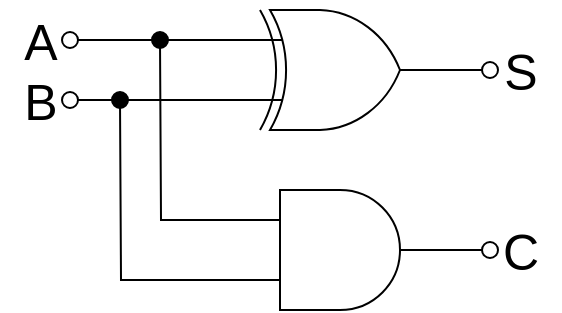 <mxfile version="22.0.6" type="github">
  <diagram name="Page-1" id="7e7NwFTVQ0d2gSkj2mEa">
    <mxGraphModel dx="297" dy="514" grid="1" gridSize="10" guides="1" tooltips="1" connect="1" arrows="1" fold="1" page="1" pageScale="1" pageWidth="1169" pageHeight="827" math="0" shadow="0">
      <root>
        <mxCell id="0" />
        <mxCell id="1" parent="0" />
        <mxCell id="1g4suXIL8E-zPy5jH3K--1" value="" style="verticalLabelPosition=bottom;shadow=0;dashed=0;align=center;html=1;verticalAlign=top;shape=mxgraph.electrical.logic_gates.logic_gate;operation=xor;" vertex="1" parent="1">
          <mxGeometry x="160" y="240" width="100" height="60" as="geometry" />
        </mxCell>
        <mxCell id="1g4suXIL8E-zPy5jH3K--10" style="edgeStyle=orthogonalEdgeStyle;shape=connector;rounded=0;orthogonalLoop=1;jettySize=auto;html=1;exitX=0;exitY=0.25;exitDx=0;exitDy=0;exitPerimeter=0;labelBackgroundColor=default;strokeColor=default;align=center;verticalAlign=middle;fontFamily=Helvetica;fontSize=11;fontColor=default;endArrow=none;endFill=0;endSize=6;" edge="1" parent="1" source="1g4suXIL8E-zPy5jH3K--2">
          <mxGeometry relative="1" as="geometry">
            <mxPoint x="120" y="255" as="targetPoint" />
          </mxGeometry>
        </mxCell>
        <mxCell id="1g4suXIL8E-zPy5jH3K--11" style="edgeStyle=orthogonalEdgeStyle;shape=connector;rounded=0;orthogonalLoop=1;jettySize=auto;html=1;exitX=0;exitY=0.75;exitDx=0;exitDy=0;exitPerimeter=0;labelBackgroundColor=default;strokeColor=default;align=center;verticalAlign=middle;fontFamily=Helvetica;fontSize=11;fontColor=default;endArrow=none;endFill=0;" edge="1" parent="1" source="1g4suXIL8E-zPy5jH3K--2">
          <mxGeometry relative="1" as="geometry">
            <mxPoint x="100" y="285" as="targetPoint" />
          </mxGeometry>
        </mxCell>
        <mxCell id="1g4suXIL8E-zPy5jH3K--2" value="" style="verticalLabelPosition=bottom;shadow=0;dashed=0;align=center;html=1;verticalAlign=top;shape=mxgraph.electrical.logic_gates.logic_gate;operation=and;" vertex="1" parent="1">
          <mxGeometry x="160" y="330" width="100" height="60" as="geometry" />
        </mxCell>
        <mxCell id="1g4suXIL8E-zPy5jH3K--8" style="edgeStyle=orthogonalEdgeStyle;rounded=0;orthogonalLoop=1;jettySize=auto;html=1;exitX=0;exitY=0.25;exitDx=0;exitDy=0;exitPerimeter=0;entryX=0.9;entryY=0.5;entryDx=0;entryDy=0;entryPerimeter=0;endArrow=none;endFill=0;" edge="1" parent="1" source="1g4suXIL8E-zPy5jH3K--1">
          <mxGeometry relative="1" as="geometry">
            <mxPoint x="89" y="255" as="targetPoint" />
          </mxGeometry>
        </mxCell>
        <mxCell id="1g4suXIL8E-zPy5jH3K--9" style="edgeStyle=orthogonalEdgeStyle;shape=connector;rounded=0;orthogonalLoop=1;jettySize=auto;html=1;exitX=0;exitY=0.75;exitDx=0;exitDy=0;exitPerimeter=0;entryX=0.9;entryY=0.5;entryDx=0;entryDy=0;entryPerimeter=0;labelBackgroundColor=default;strokeColor=default;align=center;verticalAlign=middle;fontFamily=Helvetica;fontSize=11;fontColor=default;endArrow=none;endFill=0;" edge="1" parent="1" source="1g4suXIL8E-zPy5jH3K--1">
          <mxGeometry relative="1" as="geometry">
            <mxPoint x="89" y="285" as="targetPoint" />
          </mxGeometry>
        </mxCell>
        <mxCell id="1g4suXIL8E-zPy5jH3K--12" value="" style="verticalLabelPosition=bottom;shadow=0;dashed=0;align=center;html=1;verticalAlign=top;shape=mxgraph.electrical.logic_gates.inverting_contact;fontFamily=Helvetica;fontSize=11;fontColor=default;" vertex="1" parent="1">
          <mxGeometry x="280" y="265" width="10" height="10" as="geometry" />
        </mxCell>
        <mxCell id="1g4suXIL8E-zPy5jH3K--13" value="" style="verticalLabelPosition=bottom;shadow=0;dashed=0;align=center;html=1;verticalAlign=top;shape=mxgraph.electrical.logic_gates.inverting_contact;fontFamily=Helvetica;fontSize=11;fontColor=default;" vertex="1" parent="1">
          <mxGeometry x="280" y="355" width="10" height="10" as="geometry" />
        </mxCell>
        <mxCell id="1g4suXIL8E-zPy5jH3K--14" style="edgeStyle=orthogonalEdgeStyle;shape=connector;rounded=0;orthogonalLoop=1;jettySize=auto;html=1;exitX=1;exitY=0.5;exitDx=0;exitDy=0;exitPerimeter=0;entryX=0.1;entryY=0.5;entryDx=0;entryDy=0;entryPerimeter=0;labelBackgroundColor=default;strokeColor=default;align=center;verticalAlign=middle;fontFamily=Helvetica;fontSize=11;fontColor=default;endArrow=none;endFill=0;" edge="1" parent="1" source="1g4suXIL8E-zPy5jH3K--2" target="1g4suXIL8E-zPy5jH3K--13">
          <mxGeometry relative="1" as="geometry" />
        </mxCell>
        <mxCell id="1g4suXIL8E-zPy5jH3K--15" style="edgeStyle=orthogonalEdgeStyle;shape=connector;rounded=0;orthogonalLoop=1;jettySize=auto;html=1;exitX=1;exitY=0.5;exitDx=0;exitDy=0;exitPerimeter=0;entryX=0.1;entryY=0.5;entryDx=0;entryDy=0;entryPerimeter=0;labelBackgroundColor=default;strokeColor=default;align=center;verticalAlign=middle;fontFamily=Helvetica;fontSize=11;fontColor=default;endArrow=none;endFill=0;" edge="1" parent="1" source="1g4suXIL8E-zPy5jH3K--1" target="1g4suXIL8E-zPy5jH3K--12">
          <mxGeometry relative="1" as="geometry" />
        </mxCell>
        <mxCell id="1g4suXIL8E-zPy5jH3K--16" value="&lt;font style=&quot;font-size: 25px;&quot;&gt;S&lt;/font&gt;" style="text;html=1;align=center;verticalAlign=middle;resizable=0;points=[];autosize=1;strokeColor=none;fillColor=none;fontSize=11;fontFamily=Helvetica;fontColor=default;" vertex="1" parent="1">
          <mxGeometry x="280" y="250" width="40" height="40" as="geometry" />
        </mxCell>
        <mxCell id="1g4suXIL8E-zPy5jH3K--17" value="&lt;font style=&quot;font-size: 25px;&quot;&gt;C&lt;/font&gt;" style="text;html=1;align=center;verticalAlign=middle;resizable=0;points=[];autosize=1;strokeColor=none;fillColor=none;fontSize=11;fontFamily=Helvetica;fontColor=default;" vertex="1" parent="1">
          <mxGeometry x="280" y="340" width="40" height="40" as="geometry" />
        </mxCell>
        <mxCell id="1g4suXIL8E-zPy5jH3K--18" value="&lt;font style=&quot;font-size: 25px;&quot;&gt;A&lt;/font&gt;" style="text;html=1;align=center;verticalAlign=middle;resizable=0;points=[];autosize=1;strokeColor=none;fillColor=none;fontSize=11;fontFamily=Helvetica;fontColor=default;" vertex="1" parent="1">
          <mxGeometry x="40" y="235" width="40" height="40" as="geometry" />
        </mxCell>
        <mxCell id="1g4suXIL8E-zPy5jH3K--19" value="&lt;font style=&quot;font-size: 25px;&quot;&gt;B&lt;/font&gt;" style="text;html=1;align=center;verticalAlign=middle;resizable=0;points=[];autosize=1;strokeColor=none;fillColor=none;fontSize=11;fontFamily=Helvetica;fontColor=default;" vertex="1" parent="1">
          <mxGeometry x="40" y="265" width="40" height="40" as="geometry" />
        </mxCell>
        <mxCell id="1g4suXIL8E-zPy5jH3K--20" value="" style="verticalLabelPosition=bottom;shadow=0;dashed=0;align=center;html=1;verticalAlign=top;shape=mxgraph.electrical.logic_gates.inverting_contact;fontFamily=Helvetica;fontSize=11;fontColor=default;fillColor=#000000;" vertex="1" parent="1">
          <mxGeometry x="115" y="250" width="10" height="10" as="geometry" />
        </mxCell>
        <mxCell id="1g4suXIL8E-zPy5jH3K--22" value="" style="verticalLabelPosition=bottom;shadow=0;dashed=0;align=center;html=1;verticalAlign=top;shape=mxgraph.electrical.logic_gates.inverting_contact;fontFamily=Helvetica;fontSize=11;fontColor=default;fillColor=#000000;" vertex="1" parent="1">
          <mxGeometry x="95" y="280" width="10" height="10" as="geometry" />
        </mxCell>
        <mxCell id="1g4suXIL8E-zPy5jH3K--31" style="edgeStyle=orthogonalEdgeStyle;shape=connector;rounded=0;orthogonalLoop=1;jettySize=auto;html=1;exitX=0.9;exitY=0.5;exitDx=0;exitDy=0;exitPerimeter=0;labelBackgroundColor=default;strokeColor=default;align=center;verticalAlign=middle;fontFamily=Helvetica;fontSize=11;fontColor=default;endArrow=none;endFill=0;" edge="1" parent="1" source="1g4suXIL8E-zPy5jH3K--28">
          <mxGeometry relative="1" as="geometry">
            <mxPoint x="90" y="255" as="targetPoint" />
          </mxGeometry>
        </mxCell>
        <mxCell id="1g4suXIL8E-zPy5jH3K--28" value="" style="verticalLabelPosition=bottom;shadow=0;dashed=0;align=center;html=1;verticalAlign=top;shape=mxgraph.electrical.logic_gates.inverting_contact;fontFamily=Helvetica;fontSize=11;fontColor=default;" vertex="1" parent="1">
          <mxGeometry x="70" y="250" width="10" height="10" as="geometry" />
        </mxCell>
        <mxCell id="1g4suXIL8E-zPy5jH3K--30" style="edgeStyle=orthogonalEdgeStyle;shape=connector;rounded=0;orthogonalLoop=1;jettySize=auto;html=1;exitX=0.9;exitY=0.5;exitDx=0;exitDy=0;exitPerimeter=0;labelBackgroundColor=default;strokeColor=default;align=center;verticalAlign=middle;fontFamily=Helvetica;fontSize=11;fontColor=default;endArrow=none;endFill=0;" edge="1" parent="1" source="1g4suXIL8E-zPy5jH3K--29">
          <mxGeometry relative="1" as="geometry">
            <mxPoint x="90" y="285" as="targetPoint" />
          </mxGeometry>
        </mxCell>
        <mxCell id="1g4suXIL8E-zPy5jH3K--29" value="" style="verticalLabelPosition=bottom;shadow=0;dashed=0;align=center;html=1;verticalAlign=top;shape=mxgraph.electrical.logic_gates.inverting_contact;fontFamily=Helvetica;fontSize=11;fontColor=default;" vertex="1" parent="1">
          <mxGeometry x="70" y="280" width="10" height="10" as="geometry" />
        </mxCell>
      </root>
    </mxGraphModel>
  </diagram>
</mxfile>
